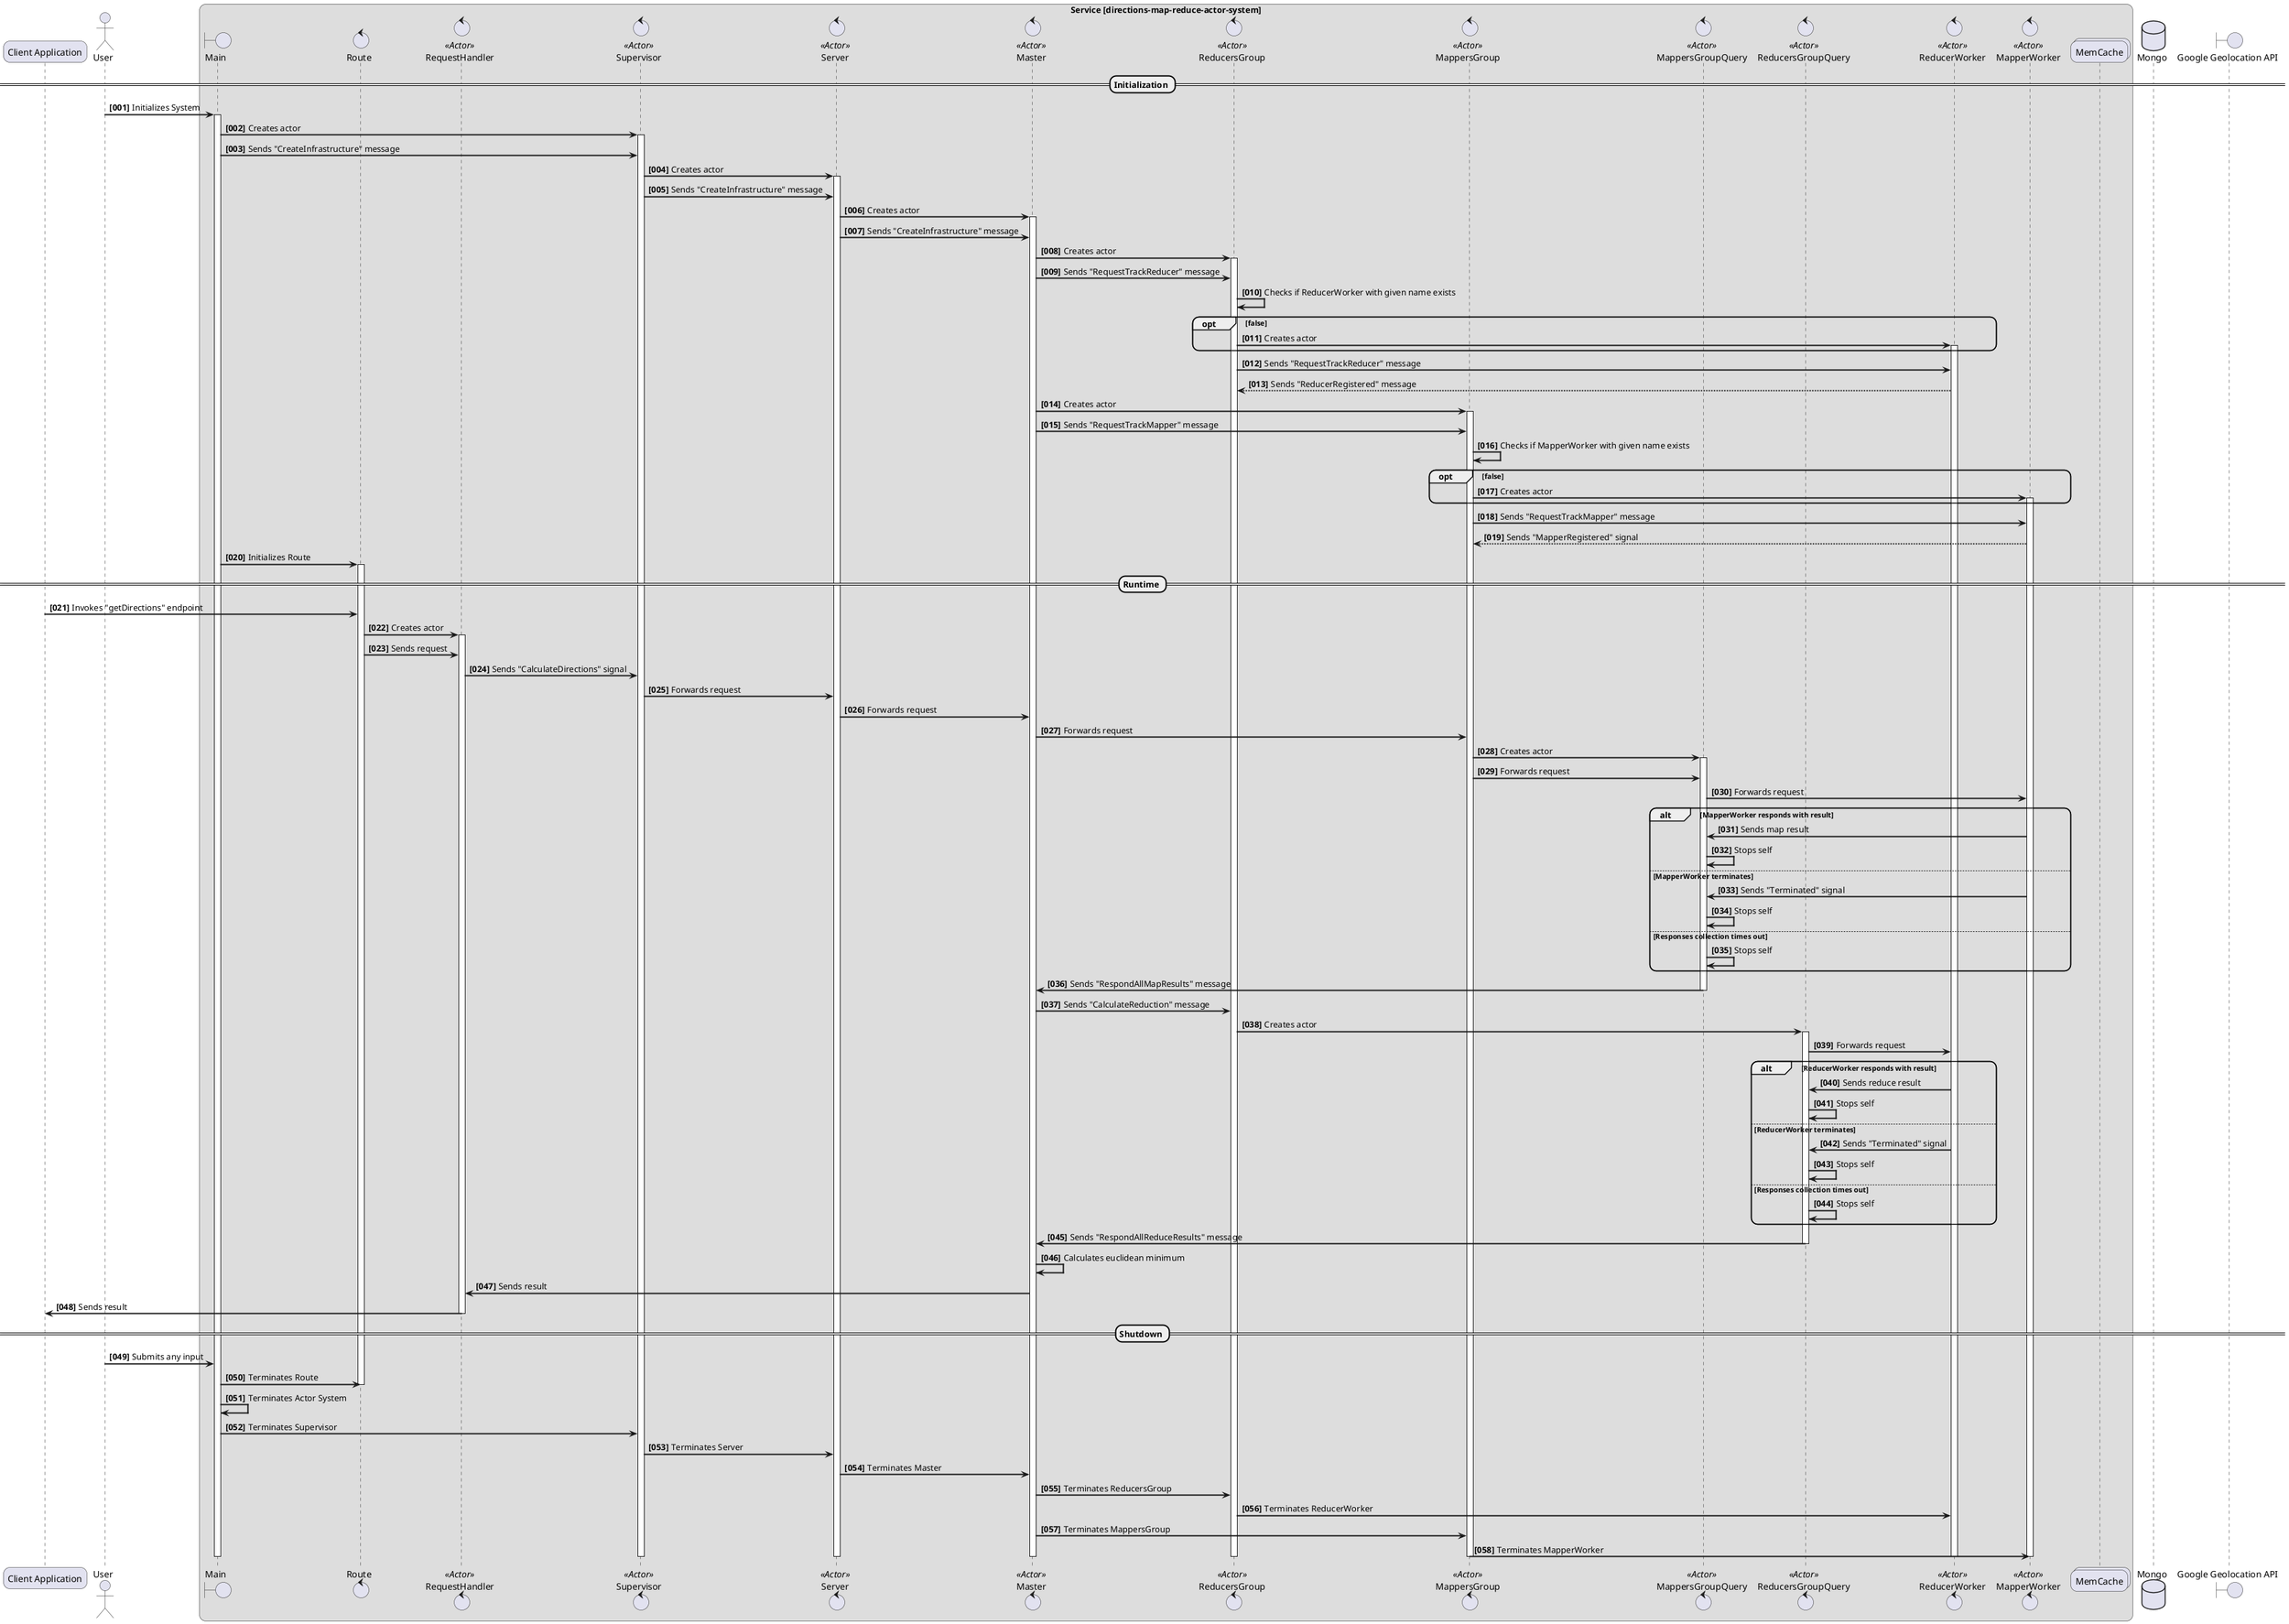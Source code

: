 @startuml
skinparam sequenceArrowThickness 2
skinparam roundcorner 20

participant "Client Application" as Client
actor User
box Service [directions-map-reduce-actor-system]
boundary Main
control Route
control RequestHandler <<Actor>>
control Supervisor <<Actor>>
control Server <<Actor>>
control Master <<Actor>>
control ReducersGroup <<Actor>>
control MappersGroup <<Actor>>
control MappersGroupQuery <<Actor>>
control ReducersGroupQuery <<Actor>>
control ReducerWorker <<Actor>>
control MapperWorker <<Actor>>
collections MemCache
end box
database Mongo
boundary "Google Geolocation API" as GGA

autonumber "<b>[000]"

== Initialization ==

User -> Main : Initializes System
activate Main

Main -> Supervisor : Creates actor
activate Supervisor
Main -> Supervisor : Sends "CreateInfrastructure" message

Supervisor -> Server : Creates actor
activate Server
Supervisor -> Server : Sends "CreateInfrastructure" message

Server -> Master : Creates actor
activate Master
Server -> Master : Sends "CreateInfrastructure" message

Master -> ReducersGroup : Creates actor
activate ReducersGroup
Master -> ReducersGroup : Sends "RequestTrackReducer" message

ReducersGroup -> ReducersGroup : Checks if ReducerWorker with given name exists

opt false
ReducersGroup -> ReducerWorker : Creates actor
activate ReducerWorker
end

ReducersGroup -> ReducerWorker : Sends "RequestTrackReducer" message

ReducerWorker --> ReducersGroup : Sends "ReducerRegistered" message

Master -> MappersGroup : Creates actor
activate MappersGroup
Master -> MappersGroup : Sends "RequestTrackMapper" message

MappersGroup -> MappersGroup : Checks if MapperWorker with given name exists

opt false
MappersGroup -> MapperWorker : Creates actor
activate MapperWorker
end

MappersGroup -> MapperWorker : Sends "RequestTrackMapper" message

MapperWorker --> MappersGroup : Sends "MapperRegistered" signal

Main -> Route : Initializes Route
activate Route

== Runtime ==

Client -> Route : Invokes "getDirections" endpoint

Route -> RequestHandler : Creates actor
activate RequestHandler
Route -> RequestHandler : Sends request

RequestHandler -> Supervisor : Sends "CalculateDirections" signal

Supervisor -> Server : Forwards request

Server -> Master : Forwards request

Master -> MappersGroup : Forwards request

MappersGroup -> MappersGroupQuery : Creates actor
activate MappersGroupQuery

MappersGroup -> MappersGroupQuery : Forwards request

MappersGroupQuery -> MapperWorker : Forwards request

alt MapperWorker responds with result

MapperWorker -> MappersGroupQuery : Sends map result

MappersGroupQuery -> MappersGroupQuery : Stops self

else MapperWorker terminates

MapperWorker -> MappersGroupQuery : Sends "Terminated" signal

MappersGroupQuery -> MappersGroupQuery : Stops self

else Responses collection times out

MappersGroupQuery -> MappersGroupQuery : Stops self

end

MappersGroupQuery -> Master : Sends "RespondAllMapResults" message

deactivate MappersGroupQuery

Master -> ReducersGroup : Sends "CalculateReduction" message

ReducersGroup -> ReducersGroupQuery : Creates actor
activate ReducersGroupQuery

ReducersGroupQuery -> ReducerWorker : Forwards request

alt ReducerWorker responds with result

ReducerWorker -> ReducersGroupQuery : Sends reduce result

ReducersGroupQuery -> ReducersGroupQuery : Stops self

else ReducerWorker terminates

ReducerWorker -> ReducersGroupQuery : Sends "Terminated" signal

ReducersGroupQuery -> ReducersGroupQuery : Stops self

else Responses collection times out

ReducersGroupQuery -> ReducersGroupQuery : Stops self

end

ReducersGroupQuery -> Master : Sends "RespondAllReduceResults" message

deactivate ReducersGroupQuery

Master -> Master : Calculates euclidean minimum

Master -> RequestHandler : Sends result

RequestHandler -> Client : Sends result
deactivate RequestHandler

== Shutdown ==

User -> Main : Submits any input

Main -> Route : Terminates Route
deactivate Route

Main -> Main : Terminates Actor System

Main -> Supervisor : Terminates Supervisor

Supervisor -> Server : Terminates Server

Server -> Master : Terminates Master

Master -> ReducersGroup : Terminates ReducersGroup

ReducersGroup -> ReducerWorker : Terminates ReducerWorker

Master -> MappersGroup : Terminates MappersGroup

MappersGroup -> MapperWorker : Terminates MapperWorker

deactivate ReducerWorker
deactivate MapperWorker
deactivate MappersGroup
deactivate ReducersGroup
deactivate Master
deactivate Server
deactivate Supervisor
deactivate Main

@enduml